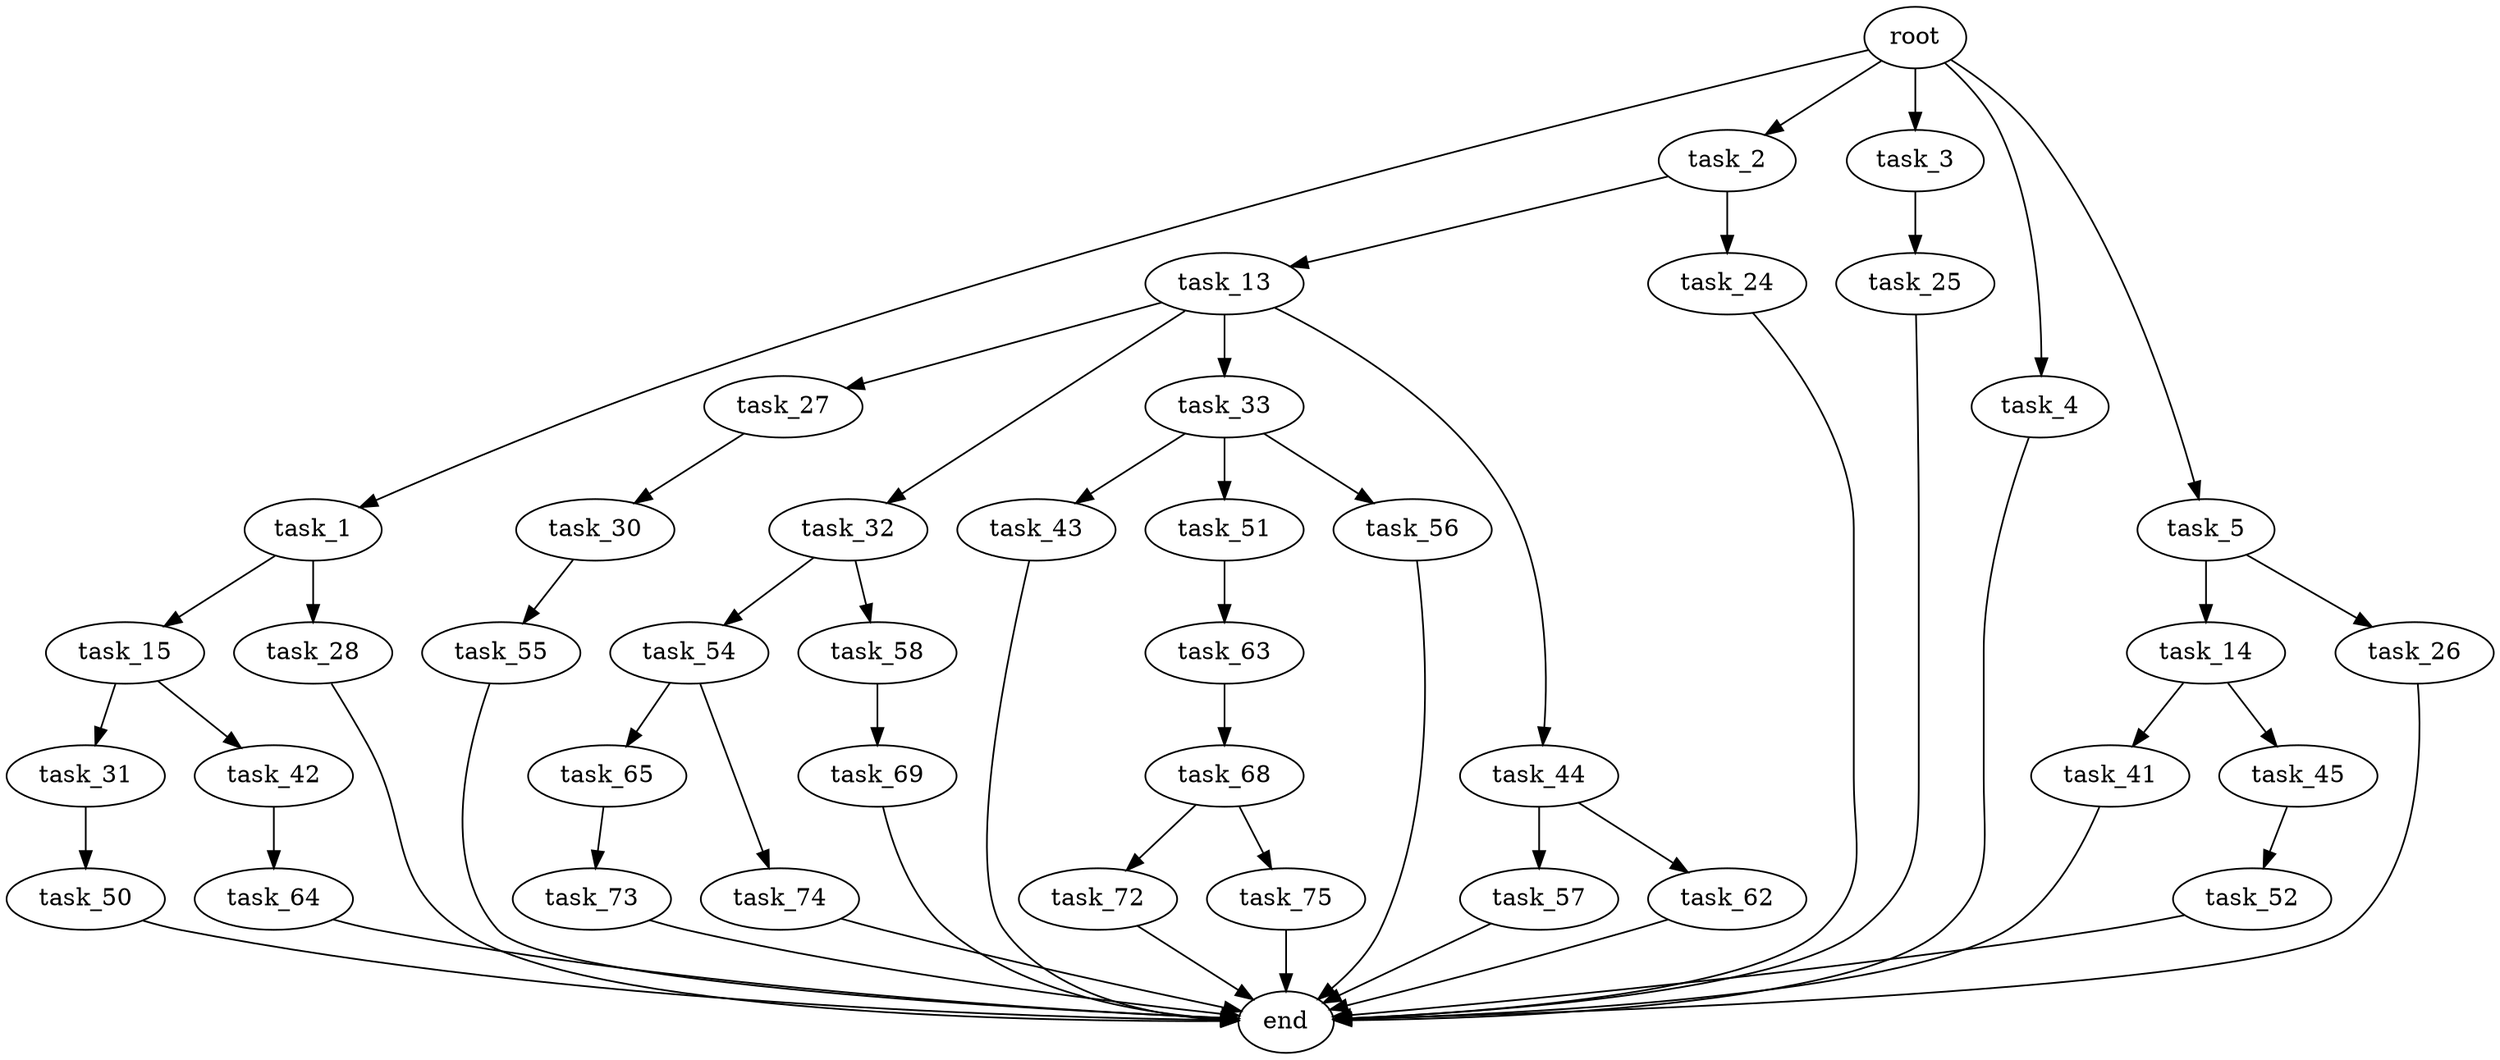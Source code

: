 digraph G {
  root [size="0.000000"];
  task_1 [size="612253439525.000000"];
  task_2 [size="170185333124.000000"];
  task_3 [size="549755813888.000000"];
  task_4 [size="774157884421.000000"];
  task_5 [size="40854847813.000000"];
  task_13 [size="134217728000.000000"];
  task_14 [size="3321908523.000000"];
  task_15 [size="12729051808.000000"];
  task_24 [size="24508811106.000000"];
  task_25 [size="2076591072.000000"];
  task_26 [size="28991029248.000000"];
  task_27 [size="3559365494.000000"];
  task_28 [size="549755813888.000000"];
  task_30 [size="368293445632.000000"];
  task_31 [size="5771899610.000000"];
  task_32 [size="368293445632.000000"];
  task_33 [size="130618488241.000000"];
  task_41 [size="5949094619.000000"];
  task_42 [size="4811378896.000000"];
  task_43 [size="1073741824000.000000"];
  task_44 [size="28991029248.000000"];
  task_45 [size="81686178360.000000"];
  task_50 [size="417856691947.000000"];
  task_51 [size="668119906640.000000"];
  task_52 [size="782757789696.000000"];
  task_54 [size="1350188037.000000"];
  task_55 [size="168150964762.000000"];
  task_56 [size="3470015686.000000"];
  task_57 [size="8589934592.000000"];
  task_58 [size="105116237084.000000"];
  task_62 [size="8589934592.000000"];
  task_63 [size="14186297903.000000"];
  task_64 [size="25805722006.000000"];
  task_65 [size="1414631131.000000"];
  task_68 [size="68719476736.000000"];
  task_69 [size="231928233984.000000"];
  task_72 [size="1748206025.000000"];
  task_73 [size="782757789696.000000"];
  task_74 [size="43002035485.000000"];
  task_75 [size="8589934592.000000"];
  end [size="0.000000"];

  root -> task_1 [size="1.000000"];
  root -> task_2 [size="1.000000"];
  root -> task_3 [size="1.000000"];
  root -> task_4 [size="1.000000"];
  root -> task_5 [size="1.000000"];
  task_1 -> task_15 [size="679477248.000000"];
  task_1 -> task_28 [size="679477248.000000"];
  task_2 -> task_13 [size="301989888.000000"];
  task_2 -> task_24 [size="301989888.000000"];
  task_3 -> task_25 [size="536870912.000000"];
  task_4 -> end [size="1.000000"];
  task_5 -> task_14 [size="679477248.000000"];
  task_5 -> task_26 [size="679477248.000000"];
  task_13 -> task_27 [size="209715200.000000"];
  task_13 -> task_32 [size="209715200.000000"];
  task_13 -> task_33 [size="209715200.000000"];
  task_13 -> task_44 [size="209715200.000000"];
  task_14 -> task_41 [size="209715200.000000"];
  task_14 -> task_45 [size="209715200.000000"];
  task_15 -> task_31 [size="679477248.000000"];
  task_15 -> task_42 [size="679477248.000000"];
  task_24 -> end [size="1.000000"];
  task_25 -> end [size="1.000000"];
  task_26 -> end [size="1.000000"];
  task_27 -> task_30 [size="75497472.000000"];
  task_28 -> end [size="1.000000"];
  task_30 -> task_55 [size="411041792.000000"];
  task_31 -> task_50 [size="301989888.000000"];
  task_32 -> task_54 [size="411041792.000000"];
  task_32 -> task_58 [size="411041792.000000"];
  task_33 -> task_43 [size="134217728.000000"];
  task_33 -> task_51 [size="134217728.000000"];
  task_33 -> task_56 [size="134217728.000000"];
  task_41 -> end [size="1.000000"];
  task_42 -> task_64 [size="134217728.000000"];
  task_43 -> end [size="1.000000"];
  task_44 -> task_57 [size="75497472.000000"];
  task_44 -> task_62 [size="75497472.000000"];
  task_45 -> task_52 [size="75497472.000000"];
  task_50 -> end [size="1.000000"];
  task_51 -> task_63 [size="411041792.000000"];
  task_52 -> end [size="1.000000"];
  task_54 -> task_65 [size="33554432.000000"];
  task_54 -> task_74 [size="33554432.000000"];
  task_55 -> end [size="1.000000"];
  task_56 -> end [size="1.000000"];
  task_57 -> end [size="1.000000"];
  task_58 -> task_69 [size="75497472.000000"];
  task_62 -> end [size="1.000000"];
  task_63 -> task_68 [size="301989888.000000"];
  task_64 -> end [size="1.000000"];
  task_65 -> task_73 [size="33554432.000000"];
  task_68 -> task_72 [size="134217728.000000"];
  task_68 -> task_75 [size="134217728.000000"];
  task_69 -> end [size="1.000000"];
  task_72 -> end [size="1.000000"];
  task_73 -> end [size="1.000000"];
  task_74 -> end [size="1.000000"];
  task_75 -> end [size="1.000000"];
}
